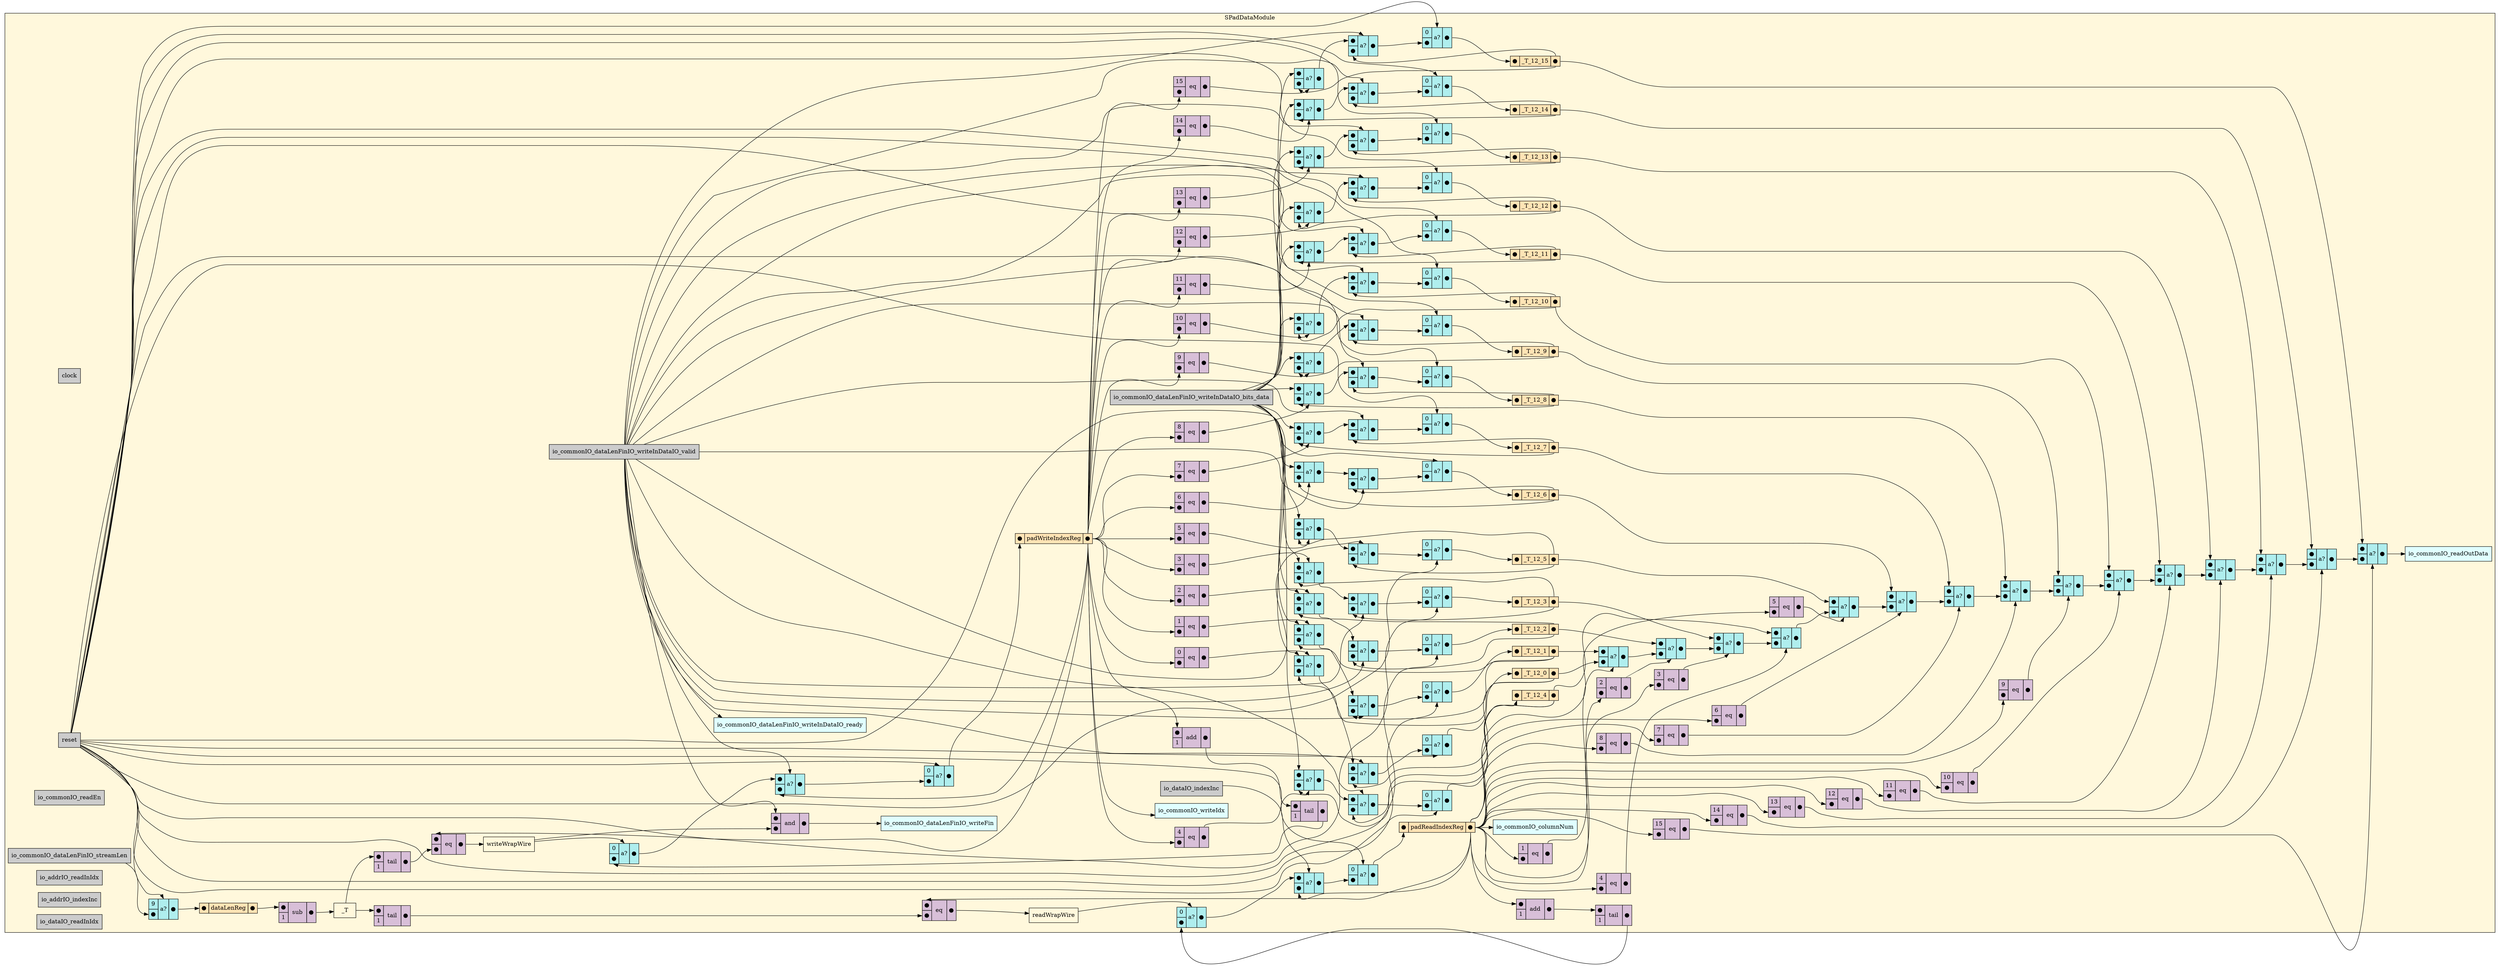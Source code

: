 digraph SPadDataModule {
stylesheet = "styles.css"
rankdir="LR" 

subgraph cluster_SPadDataModule {
  label="SPadDataModule"
  URL=""
  bgcolor="#FFF8DC"
  cluster_SPadDataModule_clock [shape = "rectangle" style="filled" fillcolor="#CCCCCC" label="clock" rank="0"]
     
cluster_SPadDataModule_reset [shape = "rectangle" style="filled" fillcolor="#CCCCCC" label="reset" rank="0"]
     
cluster_SPadDataModule_io_commonIO_readEn [shape = "rectangle" style="filled" fillcolor="#CCCCCC" label="io_commonIO_readEn" rank="0"]
     
cluster_SPadDataModule_io_commonIO_dataLenFinIO_writeInDataIO_valid [shape = "rectangle" style="filled" fillcolor="#CCCCCC" label="io_commonIO_dataLenFinIO_writeInDataIO_valid" rank="0"]
     
cluster_SPadDataModule_io_commonIO_dataLenFinIO_writeInDataIO_bits_data [shape = "rectangle" style="filled" fillcolor="#CCCCCC" label="io_commonIO_dataLenFinIO_writeInDataIO_bits_data" rank="0"]
     
cluster_SPadDataModule_io_commonIO_dataLenFinIO_streamLen [shape = "rectangle" style="filled" fillcolor="#CCCCCC" label="io_commonIO_dataLenFinIO_streamLen" rank="0"]
     
cluster_SPadDataModule_io_addrIO_readInIdx [shape = "rectangle" style="filled" fillcolor="#CCCCCC" label="io_addrIO_readInIdx" rank="0"]
     
cluster_SPadDataModule_io_addrIO_indexInc [shape = "rectangle" style="filled" fillcolor="#CCCCCC" label="io_addrIO_indexInc" rank="0"]
     
cluster_SPadDataModule_io_dataIO_readInIdx [shape = "rectangle" style="filled" fillcolor="#CCCCCC" label="io_dataIO_readInIdx" rank="0"]
     
cluster_SPadDataModule_io_dataIO_indexInc [shape = "rectangle" style="filled" fillcolor="#CCCCCC" label="io_dataIO_indexInc" rank="0"]
     
cluster_SPadDataModule_io_commonIO_columnNum [shape = "rectangle" style="filled" fillcolor="#E0FFFF" label="io_commonIO_columnNum" rank="1000"]
     
cluster_SPadDataModule_io_commonIO_readOutData [shape = "rectangle" style="filled" fillcolor="#E0FFFF" label="io_commonIO_readOutData" rank="1000"]
     
cluster_SPadDataModule_io_commonIO_writeIdx [shape = "rectangle" style="filled" fillcolor="#E0FFFF" label="io_commonIO_writeIdx" rank="1000"]
     
cluster_SPadDataModule_io_commonIO_dataLenFinIO_writeInDataIO_ready [shape = "rectangle" style="filled" fillcolor="#E0FFFF" label="io_commonIO_dataLenFinIO_writeInDataIO_ready" rank="1000"]
     
cluster_SPadDataModule_io_commonIO_dataLenFinIO_writeFin [shape = "rectangle" style="filled" fillcolor="#E0FFFF" label="io_commonIO_dataLenFinIO_writeFin" rank="1000"]
     
struct_cluster_SPadDataModule_dataLenReg [shape="plaintext" label=<
<TABLE BORDER="0" CELLBORDER="1" CELLSPACING="0" CELLPADDING="4" BGCOLOR="#FFE4B5">
  <TR>
    <TD PORT="in">&#x25cf;</TD>
    <TD>dataLenReg</TD>
    <TD PORT="out">&#x25cf;</TD>
  </TR>
</TABLE>>];
struct_cluster_SPadDataModule_padWriteIndexReg [shape="plaintext" label=<
<TABLE BORDER="0" CELLBORDER="1" CELLSPACING="0" CELLPADDING="4" BGCOLOR="#FFE4B5">
  <TR>
    <TD PORT="in">&#x25cf;</TD>
    <TD>padWriteIndexReg</TD>
    <TD PORT="out">&#x25cf;</TD>
  </TR>
</TABLE>>];
struct_cluster_SPadDataModule_padReadIndexReg [shape="plaintext" label=<
<TABLE BORDER="0" CELLBORDER="1" CELLSPACING="0" CELLPADDING="4" BGCOLOR="#FFE4B5">
  <TR>
    <TD PORT="in">&#x25cf;</TD>
    <TD>padReadIndexReg</TD>
    <TD PORT="out">&#x25cf;</TD>
  </TR>
</TABLE>>];
cluster_SPadDataModule__T [label = "_T" shape="rectangle"]; 

op_sub_1 [shape = "plaintext" label=<
<TABLE BORDER="0" CELLBORDER="1" CELLSPACING="0" CELLPADDING="4" BGCOLOR="#D8BFD8">
  <TR>
    <TD PORT="in1">&#x25cf;</TD>
    <TD ROWSPAN="2" > sub </TD>
    <TD ROWSPAN="2" PORT="out">&#x25cf;</TD>
  </TR>
  <TR>
    <TD PORT="in2">1</TD>
  </TR>
</TABLE>>];
       
cluster_SPadDataModule_writeWrapWire [label = "writeWrapWire" shape="rectangle"]; 

op_eq_2 [shape = "plaintext" label=<
<TABLE BORDER="0" CELLBORDER="1" CELLSPACING="0" CELLPADDING="4" BGCOLOR="#D8BFD8">
  <TR>
    <TD PORT="in1">&#x25cf;</TD>
    <TD ROWSPAN="2" > eq </TD>
    <TD ROWSPAN="2" PORT="out">&#x25cf;</TD>
  </TR>
  <TR>
    <TD PORT="in2">&#x25cf;</TD>
  </TR>
</TABLE>>];
       

op_tail_3 [shape = "plaintext" label=<
<TABLE BORDER="0" CELLBORDER="1" CELLSPACING="0" CELLPADDING="4" BGCOLOR="#D8BFD8">
  <TR>
    <TD PORT="in1">&#x25cf;</TD>
    <TD ROWSPAN="2" > tail </TD>
    <TD ROWSPAN="2" PORT="out">&#x25cf;</TD>
  </TR>
  <TR>
    <TD>1</TD>
  </TR>
</TABLE>>];
       
cluster_SPadDataModule_readWrapWire [label = "readWrapWire" shape="rectangle"]; 

op_eq_4 [shape = "plaintext" label=<
<TABLE BORDER="0" CELLBORDER="1" CELLSPACING="0" CELLPADDING="4" BGCOLOR="#D8BFD8">
  <TR>
    <TD PORT="in1">&#x25cf;</TD>
    <TD ROWSPAN="2" > eq </TD>
    <TD ROWSPAN="2" PORT="out">&#x25cf;</TD>
  </TR>
  <TR>
    <TD PORT="in2">&#x25cf;</TD>
  </TR>
</TABLE>>];
       

op_tail_5 [shape = "plaintext" label=<
<TABLE BORDER="0" CELLBORDER="1" CELLSPACING="0" CELLPADDING="4" BGCOLOR="#D8BFD8">
  <TR>
    <TD PORT="in1">&#x25cf;</TD>
    <TD ROWSPAN="2" > tail </TD>
    <TD ROWSPAN="2" PORT="out">&#x25cf;</TD>
  </TR>
  <TR>
    <TD>1</TD>
  </TR>
</TABLE>>];
       
struct_cluster_SPadDataModule__T_12_0 [shape="plaintext" label=<
<TABLE BORDER="0" CELLBORDER="1" CELLSPACING="0" CELLPADDING="4" BGCOLOR="#FFE4B5">
  <TR>
    <TD PORT="in">&#x25cf;</TD>
    <TD>_T_12_0</TD>
    <TD PORT="out">&#x25cf;</TD>
  </TR>
</TABLE>>];
struct_cluster_SPadDataModule__T_12_1 [shape="plaintext" label=<
<TABLE BORDER="0" CELLBORDER="1" CELLSPACING="0" CELLPADDING="4" BGCOLOR="#FFE4B5">
  <TR>
    <TD PORT="in">&#x25cf;</TD>
    <TD>_T_12_1</TD>
    <TD PORT="out">&#x25cf;</TD>
  </TR>
</TABLE>>];
struct_cluster_SPadDataModule__T_12_2 [shape="plaintext" label=<
<TABLE BORDER="0" CELLBORDER="1" CELLSPACING="0" CELLPADDING="4" BGCOLOR="#FFE4B5">
  <TR>
    <TD PORT="in">&#x25cf;</TD>
    <TD>_T_12_2</TD>
    <TD PORT="out">&#x25cf;</TD>
  </TR>
</TABLE>>];
struct_cluster_SPadDataModule__T_12_3 [shape="plaintext" label=<
<TABLE BORDER="0" CELLBORDER="1" CELLSPACING="0" CELLPADDING="4" BGCOLOR="#FFE4B5">
  <TR>
    <TD PORT="in">&#x25cf;</TD>
    <TD>_T_12_3</TD>
    <TD PORT="out">&#x25cf;</TD>
  </TR>
</TABLE>>];
struct_cluster_SPadDataModule__T_12_4 [shape="plaintext" label=<
<TABLE BORDER="0" CELLBORDER="1" CELLSPACING="0" CELLPADDING="4" BGCOLOR="#FFE4B5">
  <TR>
    <TD PORT="in">&#x25cf;</TD>
    <TD>_T_12_4</TD>
    <TD PORT="out">&#x25cf;</TD>
  </TR>
</TABLE>>];
struct_cluster_SPadDataModule__T_12_5 [shape="plaintext" label=<
<TABLE BORDER="0" CELLBORDER="1" CELLSPACING="0" CELLPADDING="4" BGCOLOR="#FFE4B5">
  <TR>
    <TD PORT="in">&#x25cf;</TD>
    <TD>_T_12_5</TD>
    <TD PORT="out">&#x25cf;</TD>
  </TR>
</TABLE>>];
struct_cluster_SPadDataModule__T_12_6 [shape="plaintext" label=<
<TABLE BORDER="0" CELLBORDER="1" CELLSPACING="0" CELLPADDING="4" BGCOLOR="#FFE4B5">
  <TR>
    <TD PORT="in">&#x25cf;</TD>
    <TD>_T_12_6</TD>
    <TD PORT="out">&#x25cf;</TD>
  </TR>
</TABLE>>];
struct_cluster_SPadDataModule__T_12_7 [shape="plaintext" label=<
<TABLE BORDER="0" CELLBORDER="1" CELLSPACING="0" CELLPADDING="4" BGCOLOR="#FFE4B5">
  <TR>
    <TD PORT="in">&#x25cf;</TD>
    <TD>_T_12_7</TD>
    <TD PORT="out">&#x25cf;</TD>
  </TR>
</TABLE>>];
struct_cluster_SPadDataModule__T_12_8 [shape="plaintext" label=<
<TABLE BORDER="0" CELLBORDER="1" CELLSPACING="0" CELLPADDING="4" BGCOLOR="#FFE4B5">
  <TR>
    <TD PORT="in">&#x25cf;</TD>
    <TD>_T_12_8</TD>
    <TD PORT="out">&#x25cf;</TD>
  </TR>
</TABLE>>];
struct_cluster_SPadDataModule__T_12_9 [shape="plaintext" label=<
<TABLE BORDER="0" CELLBORDER="1" CELLSPACING="0" CELLPADDING="4" BGCOLOR="#FFE4B5">
  <TR>
    <TD PORT="in">&#x25cf;</TD>
    <TD>_T_12_9</TD>
    <TD PORT="out">&#x25cf;</TD>
  </TR>
</TABLE>>];
struct_cluster_SPadDataModule__T_12_10 [shape="plaintext" label=<
<TABLE BORDER="0" CELLBORDER="1" CELLSPACING="0" CELLPADDING="4" BGCOLOR="#FFE4B5">
  <TR>
    <TD PORT="in">&#x25cf;</TD>
    <TD>_T_12_10</TD>
    <TD PORT="out">&#x25cf;</TD>
  </TR>
</TABLE>>];
struct_cluster_SPadDataModule__T_12_11 [shape="plaintext" label=<
<TABLE BORDER="0" CELLBORDER="1" CELLSPACING="0" CELLPADDING="4" BGCOLOR="#FFE4B5">
  <TR>
    <TD PORT="in">&#x25cf;</TD>
    <TD>_T_12_11</TD>
    <TD PORT="out">&#x25cf;</TD>
  </TR>
</TABLE>>];
struct_cluster_SPadDataModule__T_12_12 [shape="plaintext" label=<
<TABLE BORDER="0" CELLBORDER="1" CELLSPACING="0" CELLPADDING="4" BGCOLOR="#FFE4B5">
  <TR>
    <TD PORT="in">&#x25cf;</TD>
    <TD>_T_12_12</TD>
    <TD PORT="out">&#x25cf;</TD>
  </TR>
</TABLE>>];
struct_cluster_SPadDataModule__T_12_13 [shape="plaintext" label=<
<TABLE BORDER="0" CELLBORDER="1" CELLSPACING="0" CELLPADDING="4" BGCOLOR="#FFE4B5">
  <TR>
    <TD PORT="in">&#x25cf;</TD>
    <TD>_T_12_13</TD>
    <TD PORT="out">&#x25cf;</TD>
  </TR>
</TABLE>>];
struct_cluster_SPadDataModule__T_12_14 [shape="plaintext" label=<
<TABLE BORDER="0" CELLBORDER="1" CELLSPACING="0" CELLPADDING="4" BGCOLOR="#FFE4B5">
  <TR>
    <TD PORT="in">&#x25cf;</TD>
    <TD>_T_12_14</TD>
    <TD PORT="out">&#x25cf;</TD>
  </TR>
</TABLE>>];
struct_cluster_SPadDataModule__T_12_15 [shape="plaintext" label=<
<TABLE BORDER="0" CELLBORDER="1" CELLSPACING="0" CELLPADDING="4" BGCOLOR="#FFE4B5">
  <TR>
    <TD PORT="in">&#x25cf;</TD>
    <TD>_T_12_15</TD>
    <TD PORT="out">&#x25cf;</TD>
  </TR>
</TABLE>>];

mux_1481368872 [shape = "plaintext" label=<
<TABLE BORDER="0" CELLBORDER="1" CELLSPACING="0" CELLPADDING="4" BGCOLOR="#AFEEEE">
  <TR>
    <TD PORT="in1">&#x25cf;</TD>
    <TD ROWSPAN="2" PORT="select">a?</TD>
    <TD ROWSPAN="2" PORT="out">&#x25cf;</TD>
  </TR>
  <TR>
    <TD PORT="in2">&#x25cf;</TD>
  </TR>
</TABLE>>];
       

op_eq_6 [shape = "plaintext" label=<
<TABLE BORDER="0" CELLBORDER="1" CELLSPACING="0" CELLPADDING="4" BGCOLOR="#D8BFD8">
  <TR>
    <TD PORT="in1">15</TD>
    <TD ROWSPAN="2" > eq </TD>
    <TD ROWSPAN="2" PORT="out">&#x25cf;</TD>
  </TR>
  <TR>
    <TD PORT="in2">&#x25cf;</TD>
  </TR>
</TABLE>>];
       

mux_995432719 [shape = "plaintext" label=<
<TABLE BORDER="0" CELLBORDER="1" CELLSPACING="0" CELLPADDING="4" BGCOLOR="#AFEEEE">
  <TR>
    <TD PORT="in1">&#x25cf;</TD>
    <TD ROWSPAN="2" PORT="select">a?</TD>
    <TD ROWSPAN="2" PORT="out">&#x25cf;</TD>
  </TR>
  <TR>
    <TD PORT="in2">&#x25cf;</TD>
  </TR>
</TABLE>>];
       

op_eq_7 [shape = "plaintext" label=<
<TABLE BORDER="0" CELLBORDER="1" CELLSPACING="0" CELLPADDING="4" BGCOLOR="#D8BFD8">
  <TR>
    <TD PORT="in1">14</TD>
    <TD ROWSPAN="2" > eq </TD>
    <TD ROWSPAN="2" PORT="out">&#x25cf;</TD>
  </TR>
  <TR>
    <TD PORT="in2">&#x25cf;</TD>
  </TR>
</TABLE>>];
       

mux_1914773919 [shape = "plaintext" label=<
<TABLE BORDER="0" CELLBORDER="1" CELLSPACING="0" CELLPADDING="4" BGCOLOR="#AFEEEE">
  <TR>
    <TD PORT="in1">&#x25cf;</TD>
    <TD ROWSPAN="2" PORT="select">a?</TD>
    <TD ROWSPAN="2" PORT="out">&#x25cf;</TD>
  </TR>
  <TR>
    <TD PORT="in2">&#x25cf;</TD>
  </TR>
</TABLE>>];
       

op_eq_8 [shape = "plaintext" label=<
<TABLE BORDER="0" CELLBORDER="1" CELLSPACING="0" CELLPADDING="4" BGCOLOR="#D8BFD8">
  <TR>
    <TD PORT="in1">13</TD>
    <TD ROWSPAN="2" > eq </TD>
    <TD ROWSPAN="2" PORT="out">&#x25cf;</TD>
  </TR>
  <TR>
    <TD PORT="in2">&#x25cf;</TD>
  </TR>
</TABLE>>];
       

mux_40024394 [shape = "plaintext" label=<
<TABLE BORDER="0" CELLBORDER="1" CELLSPACING="0" CELLPADDING="4" BGCOLOR="#AFEEEE">
  <TR>
    <TD PORT="in1">&#x25cf;</TD>
    <TD ROWSPAN="2" PORT="select">a?</TD>
    <TD ROWSPAN="2" PORT="out">&#x25cf;</TD>
  </TR>
  <TR>
    <TD PORT="in2">&#x25cf;</TD>
  </TR>
</TABLE>>];
       

op_eq_9 [shape = "plaintext" label=<
<TABLE BORDER="0" CELLBORDER="1" CELLSPACING="0" CELLPADDING="4" BGCOLOR="#D8BFD8">
  <TR>
    <TD PORT="in1">12</TD>
    <TD ROWSPAN="2" > eq </TD>
    <TD ROWSPAN="2" PORT="out">&#x25cf;</TD>
  </TR>
  <TR>
    <TD PORT="in2">&#x25cf;</TD>
  </TR>
</TABLE>>];
       

mux_1066587860 [shape = "plaintext" label=<
<TABLE BORDER="0" CELLBORDER="1" CELLSPACING="0" CELLPADDING="4" BGCOLOR="#AFEEEE">
  <TR>
    <TD PORT="in1">&#x25cf;</TD>
    <TD ROWSPAN="2" PORT="select">a?</TD>
    <TD ROWSPAN="2" PORT="out">&#x25cf;</TD>
  </TR>
  <TR>
    <TD PORT="in2">&#x25cf;</TD>
  </TR>
</TABLE>>];
       

op_eq_10 [shape = "plaintext" label=<
<TABLE BORDER="0" CELLBORDER="1" CELLSPACING="0" CELLPADDING="4" BGCOLOR="#D8BFD8">
  <TR>
    <TD PORT="in1">11</TD>
    <TD ROWSPAN="2" > eq </TD>
    <TD ROWSPAN="2" PORT="out">&#x25cf;</TD>
  </TR>
  <TR>
    <TD PORT="in2">&#x25cf;</TD>
  </TR>
</TABLE>>];
       

mux_447118357 [shape = "plaintext" label=<
<TABLE BORDER="0" CELLBORDER="1" CELLSPACING="0" CELLPADDING="4" BGCOLOR="#AFEEEE">
  <TR>
    <TD PORT="in1">&#x25cf;</TD>
    <TD ROWSPAN="2" PORT="select">a?</TD>
    <TD ROWSPAN="2" PORT="out">&#x25cf;</TD>
  </TR>
  <TR>
    <TD PORT="in2">&#x25cf;</TD>
  </TR>
</TABLE>>];
       

op_eq_11 [shape = "plaintext" label=<
<TABLE BORDER="0" CELLBORDER="1" CELLSPACING="0" CELLPADDING="4" BGCOLOR="#D8BFD8">
  <TR>
    <TD PORT="in1">10</TD>
    <TD ROWSPAN="2" > eq </TD>
    <TD ROWSPAN="2" PORT="out">&#x25cf;</TD>
  </TR>
  <TR>
    <TD PORT="in2">&#x25cf;</TD>
  </TR>
</TABLE>>];
       

mux_606530604 [shape = "plaintext" label=<
<TABLE BORDER="0" CELLBORDER="1" CELLSPACING="0" CELLPADDING="4" BGCOLOR="#AFEEEE">
  <TR>
    <TD PORT="in1">&#x25cf;</TD>
    <TD ROWSPAN="2" PORT="select">a?</TD>
    <TD ROWSPAN="2" PORT="out">&#x25cf;</TD>
  </TR>
  <TR>
    <TD PORT="in2">&#x25cf;</TD>
  </TR>
</TABLE>>];
       

op_eq_12 [shape = "plaintext" label=<
<TABLE BORDER="0" CELLBORDER="1" CELLSPACING="0" CELLPADDING="4" BGCOLOR="#D8BFD8">
  <TR>
    <TD PORT="in1">9</TD>
    <TD ROWSPAN="2" > eq </TD>
    <TD ROWSPAN="2" PORT="out">&#x25cf;</TD>
  </TR>
  <TR>
    <TD PORT="in2">&#x25cf;</TD>
  </TR>
</TABLE>>];
       

mux_80037816 [shape = "plaintext" label=<
<TABLE BORDER="0" CELLBORDER="1" CELLSPACING="0" CELLPADDING="4" BGCOLOR="#AFEEEE">
  <TR>
    <TD PORT="in1">&#x25cf;</TD>
    <TD ROWSPAN="2" PORT="select">a?</TD>
    <TD ROWSPAN="2" PORT="out">&#x25cf;</TD>
  </TR>
  <TR>
    <TD PORT="in2">&#x25cf;</TD>
  </TR>
</TABLE>>];
       

op_eq_13 [shape = "plaintext" label=<
<TABLE BORDER="0" CELLBORDER="1" CELLSPACING="0" CELLPADDING="4" BGCOLOR="#D8BFD8">
  <TR>
    <TD PORT="in1">8</TD>
    <TD ROWSPAN="2" > eq </TD>
    <TD ROWSPAN="2" PORT="out">&#x25cf;</TD>
  </TR>
  <TR>
    <TD PORT="in2">&#x25cf;</TD>
  </TR>
</TABLE>>];
       

mux_2087863402 [shape = "plaintext" label=<
<TABLE BORDER="0" CELLBORDER="1" CELLSPACING="0" CELLPADDING="4" BGCOLOR="#AFEEEE">
  <TR>
    <TD PORT="in1">&#x25cf;</TD>
    <TD ROWSPAN="2" PORT="select">a?</TD>
    <TD ROWSPAN="2" PORT="out">&#x25cf;</TD>
  </TR>
  <TR>
    <TD PORT="in2">&#x25cf;</TD>
  </TR>
</TABLE>>];
       

op_eq_14 [shape = "plaintext" label=<
<TABLE BORDER="0" CELLBORDER="1" CELLSPACING="0" CELLPADDING="4" BGCOLOR="#D8BFD8">
  <TR>
    <TD PORT="in1">7</TD>
    <TD ROWSPAN="2" > eq </TD>
    <TD ROWSPAN="2" PORT="out">&#x25cf;</TD>
  </TR>
  <TR>
    <TD PORT="in2">&#x25cf;</TD>
  </TR>
</TABLE>>];
       

mux_1689081082 [shape = "plaintext" label=<
<TABLE BORDER="0" CELLBORDER="1" CELLSPACING="0" CELLPADDING="4" BGCOLOR="#AFEEEE">
  <TR>
    <TD PORT="in1">&#x25cf;</TD>
    <TD ROWSPAN="2" PORT="select">a?</TD>
    <TD ROWSPAN="2" PORT="out">&#x25cf;</TD>
  </TR>
  <TR>
    <TD PORT="in2">&#x25cf;</TD>
  </TR>
</TABLE>>];
       

op_eq_15 [shape = "plaintext" label=<
<TABLE BORDER="0" CELLBORDER="1" CELLSPACING="0" CELLPADDING="4" BGCOLOR="#D8BFD8">
  <TR>
    <TD PORT="in1">6</TD>
    <TD ROWSPAN="2" > eq </TD>
    <TD ROWSPAN="2" PORT="out">&#x25cf;</TD>
  </TR>
  <TR>
    <TD PORT="in2">&#x25cf;</TD>
  </TR>
</TABLE>>];
       

mux_903032970 [shape = "plaintext" label=<
<TABLE BORDER="0" CELLBORDER="1" CELLSPACING="0" CELLPADDING="4" BGCOLOR="#AFEEEE">
  <TR>
    <TD PORT="in1">&#x25cf;</TD>
    <TD ROWSPAN="2" PORT="select">a?</TD>
    <TD ROWSPAN="2" PORT="out">&#x25cf;</TD>
  </TR>
  <TR>
    <TD PORT="in2">&#x25cf;</TD>
  </TR>
</TABLE>>];
       

op_eq_16 [shape = "plaintext" label=<
<TABLE BORDER="0" CELLBORDER="1" CELLSPACING="0" CELLPADDING="4" BGCOLOR="#D8BFD8">
  <TR>
    <TD PORT="in1">5</TD>
    <TD ROWSPAN="2" > eq </TD>
    <TD ROWSPAN="2" PORT="out">&#x25cf;</TD>
  </TR>
  <TR>
    <TD PORT="in2">&#x25cf;</TD>
  </TR>
</TABLE>>];
       

mux_2028689620 [shape = "plaintext" label=<
<TABLE BORDER="0" CELLBORDER="1" CELLSPACING="0" CELLPADDING="4" BGCOLOR="#AFEEEE">
  <TR>
    <TD PORT="in1">&#x25cf;</TD>
    <TD ROWSPAN="2" PORT="select">a?</TD>
    <TD ROWSPAN="2" PORT="out">&#x25cf;</TD>
  </TR>
  <TR>
    <TD PORT="in2">&#x25cf;</TD>
  </TR>
</TABLE>>];
       

op_eq_17 [shape = "plaintext" label=<
<TABLE BORDER="0" CELLBORDER="1" CELLSPACING="0" CELLPADDING="4" BGCOLOR="#D8BFD8">
  <TR>
    <TD PORT="in1">4</TD>
    <TD ROWSPAN="2" > eq </TD>
    <TD ROWSPAN="2" PORT="out">&#x25cf;</TD>
  </TR>
  <TR>
    <TD PORT="in2">&#x25cf;</TD>
  </TR>
</TABLE>>];
       

mux_1500857738 [shape = "plaintext" label=<
<TABLE BORDER="0" CELLBORDER="1" CELLSPACING="0" CELLPADDING="4" BGCOLOR="#AFEEEE">
  <TR>
    <TD PORT="in1">&#x25cf;</TD>
    <TD ROWSPAN="2" PORT="select">a?</TD>
    <TD ROWSPAN="2" PORT="out">&#x25cf;</TD>
  </TR>
  <TR>
    <TD PORT="in2">&#x25cf;</TD>
  </TR>
</TABLE>>];
       

op_eq_18 [shape = "plaintext" label=<
<TABLE BORDER="0" CELLBORDER="1" CELLSPACING="0" CELLPADDING="4" BGCOLOR="#D8BFD8">
  <TR>
    <TD PORT="in1">3</TD>
    <TD ROWSPAN="2" > eq </TD>
    <TD ROWSPAN="2" PORT="out">&#x25cf;</TD>
  </TR>
  <TR>
    <TD PORT="in2">&#x25cf;</TD>
  </TR>
</TABLE>>];
       

mux_1767259711 [shape = "plaintext" label=<
<TABLE BORDER="0" CELLBORDER="1" CELLSPACING="0" CELLPADDING="4" BGCOLOR="#AFEEEE">
  <TR>
    <TD PORT="in1">&#x25cf;</TD>
    <TD ROWSPAN="2" PORT="select">a?</TD>
    <TD ROWSPAN="2" PORT="out">&#x25cf;</TD>
  </TR>
  <TR>
    <TD PORT="in2">&#x25cf;</TD>
  </TR>
</TABLE>>];
       

op_eq_19 [shape = "plaintext" label=<
<TABLE BORDER="0" CELLBORDER="1" CELLSPACING="0" CELLPADDING="4" BGCOLOR="#D8BFD8">
  <TR>
    <TD PORT="in1">2</TD>
    <TD ROWSPAN="2" > eq </TD>
    <TD ROWSPAN="2" PORT="out">&#x25cf;</TD>
  </TR>
  <TR>
    <TD PORT="in2">&#x25cf;</TD>
  </TR>
</TABLE>>];
       

mux_456505306 [shape = "plaintext" label=<
<TABLE BORDER="0" CELLBORDER="1" CELLSPACING="0" CELLPADDING="4" BGCOLOR="#AFEEEE">
  <TR>
    <TD PORT="in1">&#x25cf;</TD>
    <TD ROWSPAN="2" PORT="select">a?</TD>
    <TD ROWSPAN="2" PORT="out">&#x25cf;</TD>
  </TR>
  <TR>
    <TD PORT="in2">&#x25cf;</TD>
  </TR>
</TABLE>>];
       

op_eq_20 [shape = "plaintext" label=<
<TABLE BORDER="0" CELLBORDER="1" CELLSPACING="0" CELLPADDING="4" BGCOLOR="#D8BFD8">
  <TR>
    <TD PORT="in1">1</TD>
    <TD ROWSPAN="2" > eq </TD>
    <TD ROWSPAN="2" PORT="out">&#x25cf;</TD>
  </TR>
  <TR>
    <TD PORT="in2">&#x25cf;</TD>
  </TR>
</TABLE>>];
       

op_and_21 [shape = "plaintext" label=<
<TABLE BORDER="0" CELLBORDER="1" CELLSPACING="0" CELLPADDING="4" BGCOLOR="#D8BFD8">
  <TR>
    <TD PORT="in1">&#x25cf;</TD>
    <TD ROWSPAN="2" > and </TD>
    <TD ROWSPAN="2" PORT="out">&#x25cf;</TD>
  </TR>
  <TR>
    <TD PORT="in2">&#x25cf;</TD>
  </TR>
</TABLE>>];
       

mux_1917568076 [shape = "plaintext" label=<
<TABLE BORDER="0" CELLBORDER="1" CELLSPACING="0" CELLPADDING="4" BGCOLOR="#AFEEEE">
  <TR>
    <TD PORT="in1">9</TD>
    <TD ROWSPAN="2" PORT="select">a?</TD>
    <TD ROWSPAN="2" PORT="out">&#x25cf;</TD>
  </TR>
  <TR>
    <TD PORT="in2">&#x25cf;</TD>
  </TR>
</TABLE>>];
       

mux_1655311714 [shape = "plaintext" label=<
<TABLE BORDER="0" CELLBORDER="1" CELLSPACING="0" CELLPADDING="4" BGCOLOR="#AFEEEE">
  <TR>
    <TD PORT="in1">0</TD>
    <TD ROWSPAN="2" PORT="select">a?</TD>
    <TD ROWSPAN="2" PORT="out">&#x25cf;</TD>
  </TR>
  <TR>
    <TD PORT="in2">&#x25cf;</TD>
  </TR>
</TABLE>>];
       

mux_2006009045 [shape = "plaintext" label=<
<TABLE BORDER="0" CELLBORDER="1" CELLSPACING="0" CELLPADDING="4" BGCOLOR="#AFEEEE">
  <TR>
    <TD PORT="in1">&#x25cf;</TD>
    <TD ROWSPAN="2" PORT="select">a?</TD>
    <TD ROWSPAN="2" PORT="out">&#x25cf;</TD>
  </TR>
  <TR>
    <TD PORT="in2">&#x25cf;</TD>
  </TR>
</TABLE>>];
       

mux_1200765837 [shape = "plaintext" label=<
<TABLE BORDER="0" CELLBORDER="1" CELLSPACING="0" CELLPADDING="4" BGCOLOR="#AFEEEE">
  <TR>
    <TD PORT="in1">0</TD>
    <TD ROWSPAN="2" PORT="select">a?</TD>
    <TD ROWSPAN="2" PORT="out">&#x25cf;</TD>
  </TR>
  <TR>
    <TD PORT="in2">&#x25cf;</TD>
  </TR>
</TABLE>>];
       

op_tail_22 [shape = "plaintext" label=<
<TABLE BORDER="0" CELLBORDER="1" CELLSPACING="0" CELLPADDING="4" BGCOLOR="#D8BFD8">
  <TR>
    <TD PORT="in1">&#x25cf;</TD>
    <TD ROWSPAN="2" > tail </TD>
    <TD ROWSPAN="2" PORT="out">&#x25cf;</TD>
  </TR>
  <TR>
    <TD>1</TD>
  </TR>
</TABLE>>];
       

op_add_23 [shape = "plaintext" label=<
<TABLE BORDER="0" CELLBORDER="1" CELLSPACING="0" CELLPADDING="4" BGCOLOR="#D8BFD8">
  <TR>
    <TD PORT="in1">&#x25cf;</TD>
    <TD ROWSPAN="2" > add </TD>
    <TD ROWSPAN="2" PORT="out">&#x25cf;</TD>
  </TR>
  <TR>
    <TD PORT="in2">1</TD>
  </TR>
</TABLE>>];
       

mux_1010605546 [shape = "plaintext" label=<
<TABLE BORDER="0" CELLBORDER="1" CELLSPACING="0" CELLPADDING="4" BGCOLOR="#AFEEEE">
  <TR>
    <TD PORT="in1">0</TD>
    <TD ROWSPAN="2" PORT="select">a?</TD>
    <TD ROWSPAN="2" PORT="out">&#x25cf;</TD>
  </TR>
  <TR>
    <TD PORT="in2">&#x25cf;</TD>
  </TR>
</TABLE>>];
       

mux_545940901 [shape = "plaintext" label=<
<TABLE BORDER="0" CELLBORDER="1" CELLSPACING="0" CELLPADDING="4" BGCOLOR="#AFEEEE">
  <TR>
    <TD PORT="in1">&#x25cf;</TD>
    <TD ROWSPAN="2" PORT="select">a?</TD>
    <TD ROWSPAN="2" PORT="out">&#x25cf;</TD>
  </TR>
  <TR>
    <TD PORT="in2">&#x25cf;</TD>
  </TR>
</TABLE>>];
       

mux_1879217376 [shape = "plaintext" label=<
<TABLE BORDER="0" CELLBORDER="1" CELLSPACING="0" CELLPADDING="4" BGCOLOR="#AFEEEE">
  <TR>
    <TD PORT="in1">0</TD>
    <TD ROWSPAN="2" PORT="select">a?</TD>
    <TD ROWSPAN="2" PORT="out">&#x25cf;</TD>
  </TR>
  <TR>
    <TD PORT="in2">&#x25cf;</TD>
  </TR>
</TABLE>>];
       

op_tail_24 [shape = "plaintext" label=<
<TABLE BORDER="0" CELLBORDER="1" CELLSPACING="0" CELLPADDING="4" BGCOLOR="#D8BFD8">
  <TR>
    <TD PORT="in1">&#x25cf;</TD>
    <TD ROWSPAN="2" > tail </TD>
    <TD ROWSPAN="2" PORT="out">&#x25cf;</TD>
  </TR>
  <TR>
    <TD>1</TD>
  </TR>
</TABLE>>];
       

op_add_25 [shape = "plaintext" label=<
<TABLE BORDER="0" CELLBORDER="1" CELLSPACING="0" CELLPADDING="4" BGCOLOR="#D8BFD8">
  <TR>
    <TD PORT="in1">&#x25cf;</TD>
    <TD ROWSPAN="2" > add </TD>
    <TD ROWSPAN="2" PORT="out">&#x25cf;</TD>
  </TR>
  <TR>
    <TD PORT="in2">1</TD>
  </TR>
</TABLE>>];
       

mux_1398136697 [shape = "plaintext" label=<
<TABLE BORDER="0" CELLBORDER="1" CELLSPACING="0" CELLPADDING="4" BGCOLOR="#AFEEEE">
  <TR>
    <TD PORT="in1">0</TD>
    <TD ROWSPAN="2" PORT="select">a?</TD>
    <TD ROWSPAN="2" PORT="out">&#x25cf;</TD>
  </TR>
  <TR>
    <TD PORT="in2">&#x25cf;</TD>
  </TR>
</TABLE>>];
       

mux_1645734517 [shape = "plaintext" label=<
<TABLE BORDER="0" CELLBORDER="1" CELLSPACING="0" CELLPADDING="4" BGCOLOR="#AFEEEE">
  <TR>
    <TD PORT="in1">&#x25cf;</TD>
    <TD ROWSPAN="2" PORT="select">a?</TD>
    <TD ROWSPAN="2" PORT="out">&#x25cf;</TD>
  </TR>
  <TR>
    <TD PORT="in2">&#x25cf;</TD>
  </TR>
</TABLE>>];
       

mux_350076247 [shape = "plaintext" label=<
<TABLE BORDER="0" CELLBORDER="1" CELLSPACING="0" CELLPADDING="4" BGCOLOR="#AFEEEE">
  <TR>
    <TD PORT="in1">&#x25cf;</TD>
    <TD ROWSPAN="2" PORT="select">a?</TD>
    <TD ROWSPAN="2" PORT="out">&#x25cf;</TD>
  </TR>
  <TR>
    <TD PORT="in2">&#x25cf;</TD>
  </TR>
</TABLE>>];
       

op_eq_26 [shape = "plaintext" label=<
<TABLE BORDER="0" CELLBORDER="1" CELLSPACING="0" CELLPADDING="4" BGCOLOR="#D8BFD8">
  <TR>
    <TD PORT="in1">0</TD>
    <TD ROWSPAN="2" > eq </TD>
    <TD ROWSPAN="2" PORT="out">&#x25cf;</TD>
  </TR>
  <TR>
    <TD PORT="in2">&#x25cf;</TD>
  </TR>
</TABLE>>];
       

mux_371825643 [shape = "plaintext" label=<
<TABLE BORDER="0" CELLBORDER="1" CELLSPACING="0" CELLPADDING="4" BGCOLOR="#AFEEEE">
  <TR>
    <TD PORT="in1">0</TD>
    <TD ROWSPAN="2" PORT="select">a?</TD>
    <TD ROWSPAN="2" PORT="out">&#x25cf;</TD>
  </TR>
  <TR>
    <TD PORT="in2">&#x25cf;</TD>
  </TR>
</TABLE>>];
       

mux_725713773 [shape = "plaintext" label=<
<TABLE BORDER="0" CELLBORDER="1" CELLSPACING="0" CELLPADDING="4" BGCOLOR="#AFEEEE">
  <TR>
    <TD PORT="in1">&#x25cf;</TD>
    <TD ROWSPAN="2" PORT="select">a?</TD>
    <TD ROWSPAN="2" PORT="out">&#x25cf;</TD>
  </TR>
  <TR>
    <TD PORT="in2">&#x25cf;</TD>
  </TR>
</TABLE>>];
       

mux_1876946777 [shape = "plaintext" label=<
<TABLE BORDER="0" CELLBORDER="1" CELLSPACING="0" CELLPADDING="4" BGCOLOR="#AFEEEE">
  <TR>
    <TD PORT="in1">&#x25cf;</TD>
    <TD ROWSPAN="2" PORT="select">a?</TD>
    <TD ROWSPAN="2" PORT="out">&#x25cf;</TD>
  </TR>
  <TR>
    <TD PORT="in2">&#x25cf;</TD>
  </TR>
</TABLE>>];
       

op_eq_27 [shape = "plaintext" label=<
<TABLE BORDER="0" CELLBORDER="1" CELLSPACING="0" CELLPADDING="4" BGCOLOR="#D8BFD8">
  <TR>
    <TD PORT="in1">1</TD>
    <TD ROWSPAN="2" > eq </TD>
    <TD ROWSPAN="2" PORT="out">&#x25cf;</TD>
  </TR>
  <TR>
    <TD PORT="in2">&#x25cf;</TD>
  </TR>
</TABLE>>];
       

mux_416444201 [shape = "plaintext" label=<
<TABLE BORDER="0" CELLBORDER="1" CELLSPACING="0" CELLPADDING="4" BGCOLOR="#AFEEEE">
  <TR>
    <TD PORT="in1">0</TD>
    <TD ROWSPAN="2" PORT="select">a?</TD>
    <TD ROWSPAN="2" PORT="out">&#x25cf;</TD>
  </TR>
  <TR>
    <TD PORT="in2">&#x25cf;</TD>
  </TR>
</TABLE>>];
       

mux_1108049168 [shape = "plaintext" label=<
<TABLE BORDER="0" CELLBORDER="1" CELLSPACING="0" CELLPADDING="4" BGCOLOR="#AFEEEE">
  <TR>
    <TD PORT="in1">&#x25cf;</TD>
    <TD ROWSPAN="2" PORT="select">a?</TD>
    <TD ROWSPAN="2" PORT="out">&#x25cf;</TD>
  </TR>
  <TR>
    <TD PORT="in2">&#x25cf;</TD>
  </TR>
</TABLE>>];
       

mux_591822739 [shape = "plaintext" label=<
<TABLE BORDER="0" CELLBORDER="1" CELLSPACING="0" CELLPADDING="4" BGCOLOR="#AFEEEE">
  <TR>
    <TD PORT="in1">&#x25cf;</TD>
    <TD ROWSPAN="2" PORT="select">a?</TD>
    <TD ROWSPAN="2" PORT="out">&#x25cf;</TD>
  </TR>
  <TR>
    <TD PORT="in2">&#x25cf;</TD>
  </TR>
</TABLE>>];
       

op_eq_28 [shape = "plaintext" label=<
<TABLE BORDER="0" CELLBORDER="1" CELLSPACING="0" CELLPADDING="4" BGCOLOR="#D8BFD8">
  <TR>
    <TD PORT="in1">2</TD>
    <TD ROWSPAN="2" > eq </TD>
    <TD ROWSPAN="2" PORT="out">&#x25cf;</TD>
  </TR>
  <TR>
    <TD PORT="in2">&#x25cf;</TD>
  </TR>
</TABLE>>];
       

mux_958593150 [shape = "plaintext" label=<
<TABLE BORDER="0" CELLBORDER="1" CELLSPACING="0" CELLPADDING="4" BGCOLOR="#AFEEEE">
  <TR>
    <TD PORT="in1">0</TD>
    <TD ROWSPAN="2" PORT="select">a?</TD>
    <TD ROWSPAN="2" PORT="out">&#x25cf;</TD>
  </TR>
  <TR>
    <TD PORT="in2">&#x25cf;</TD>
  </TR>
</TABLE>>];
       

mux_989115508 [shape = "plaintext" label=<
<TABLE BORDER="0" CELLBORDER="1" CELLSPACING="0" CELLPADDING="4" BGCOLOR="#AFEEEE">
  <TR>
    <TD PORT="in1">&#x25cf;</TD>
    <TD ROWSPAN="2" PORT="select">a?</TD>
    <TD ROWSPAN="2" PORT="out">&#x25cf;</TD>
  </TR>
  <TR>
    <TD PORT="in2">&#x25cf;</TD>
  </TR>
</TABLE>>];
       

mux_976496187 [shape = "plaintext" label=<
<TABLE BORDER="0" CELLBORDER="1" CELLSPACING="0" CELLPADDING="4" BGCOLOR="#AFEEEE">
  <TR>
    <TD PORT="in1">&#x25cf;</TD>
    <TD ROWSPAN="2" PORT="select">a?</TD>
    <TD ROWSPAN="2" PORT="out">&#x25cf;</TD>
  </TR>
  <TR>
    <TD PORT="in2">&#x25cf;</TD>
  </TR>
</TABLE>>];
       

op_eq_29 [shape = "plaintext" label=<
<TABLE BORDER="0" CELLBORDER="1" CELLSPACING="0" CELLPADDING="4" BGCOLOR="#D8BFD8">
  <TR>
    <TD PORT="in1">3</TD>
    <TD ROWSPAN="2" > eq </TD>
    <TD ROWSPAN="2" PORT="out">&#x25cf;</TD>
  </TR>
  <TR>
    <TD PORT="in2">&#x25cf;</TD>
  </TR>
</TABLE>>];
       

mux_245704188 [shape = "plaintext" label=<
<TABLE BORDER="0" CELLBORDER="1" CELLSPACING="0" CELLPADDING="4" BGCOLOR="#AFEEEE">
  <TR>
    <TD PORT="in1">0</TD>
    <TD ROWSPAN="2" PORT="select">a?</TD>
    <TD ROWSPAN="2" PORT="out">&#x25cf;</TD>
  </TR>
  <TR>
    <TD PORT="in2">&#x25cf;</TD>
  </TR>
</TABLE>>];
       

mux_1123478805 [shape = "plaintext" label=<
<TABLE BORDER="0" CELLBORDER="1" CELLSPACING="0" CELLPADDING="4" BGCOLOR="#AFEEEE">
  <TR>
    <TD PORT="in1">&#x25cf;</TD>
    <TD ROWSPAN="2" PORT="select">a?</TD>
    <TD ROWSPAN="2" PORT="out">&#x25cf;</TD>
  </TR>
  <TR>
    <TD PORT="in2">&#x25cf;</TD>
  </TR>
</TABLE>>];
       

mux_1930671196 [shape = "plaintext" label=<
<TABLE BORDER="0" CELLBORDER="1" CELLSPACING="0" CELLPADDING="4" BGCOLOR="#AFEEEE">
  <TR>
    <TD PORT="in1">&#x25cf;</TD>
    <TD ROWSPAN="2" PORT="select">a?</TD>
    <TD ROWSPAN="2" PORT="out">&#x25cf;</TD>
  </TR>
  <TR>
    <TD PORT="in2">&#x25cf;</TD>
  </TR>
</TABLE>>];
       

op_eq_30 [shape = "plaintext" label=<
<TABLE BORDER="0" CELLBORDER="1" CELLSPACING="0" CELLPADDING="4" BGCOLOR="#D8BFD8">
  <TR>
    <TD PORT="in1">4</TD>
    <TD ROWSPAN="2" > eq </TD>
    <TD ROWSPAN="2" PORT="out">&#x25cf;</TD>
  </TR>
  <TR>
    <TD PORT="in2">&#x25cf;</TD>
  </TR>
</TABLE>>];
       

mux_642301496 [shape = "plaintext" label=<
<TABLE BORDER="0" CELLBORDER="1" CELLSPACING="0" CELLPADDING="4" BGCOLOR="#AFEEEE">
  <TR>
    <TD PORT="in1">0</TD>
    <TD ROWSPAN="2" PORT="select">a?</TD>
    <TD ROWSPAN="2" PORT="out">&#x25cf;</TD>
  </TR>
  <TR>
    <TD PORT="in2">&#x25cf;</TD>
  </TR>
</TABLE>>];
       

mux_1234858997 [shape = "plaintext" label=<
<TABLE BORDER="0" CELLBORDER="1" CELLSPACING="0" CELLPADDING="4" BGCOLOR="#AFEEEE">
  <TR>
    <TD PORT="in1">&#x25cf;</TD>
    <TD ROWSPAN="2" PORT="select">a?</TD>
    <TD ROWSPAN="2" PORT="out">&#x25cf;</TD>
  </TR>
  <TR>
    <TD PORT="in2">&#x25cf;</TD>
  </TR>
</TABLE>>];
       

mux_2114615960 [shape = "plaintext" label=<
<TABLE BORDER="0" CELLBORDER="1" CELLSPACING="0" CELLPADDING="4" BGCOLOR="#AFEEEE">
  <TR>
    <TD PORT="in1">&#x25cf;</TD>
    <TD ROWSPAN="2" PORT="select">a?</TD>
    <TD ROWSPAN="2" PORT="out">&#x25cf;</TD>
  </TR>
  <TR>
    <TD PORT="in2">&#x25cf;</TD>
  </TR>
</TABLE>>];
       

op_eq_31 [shape = "plaintext" label=<
<TABLE BORDER="0" CELLBORDER="1" CELLSPACING="0" CELLPADDING="4" BGCOLOR="#D8BFD8">
  <TR>
    <TD PORT="in1">5</TD>
    <TD ROWSPAN="2" > eq </TD>
    <TD ROWSPAN="2" PORT="out">&#x25cf;</TD>
  </TR>
  <TR>
    <TD PORT="in2">&#x25cf;</TD>
  </TR>
</TABLE>>];
       

mux_399764946 [shape = "plaintext" label=<
<TABLE BORDER="0" CELLBORDER="1" CELLSPACING="0" CELLPADDING="4" BGCOLOR="#AFEEEE">
  <TR>
    <TD PORT="in1">0</TD>
    <TD ROWSPAN="2" PORT="select">a?</TD>
    <TD ROWSPAN="2" PORT="out">&#x25cf;</TD>
  </TR>
  <TR>
    <TD PORT="in2">&#x25cf;</TD>
  </TR>
</TABLE>>];
       

mux_203541371 [shape = "plaintext" label=<
<TABLE BORDER="0" CELLBORDER="1" CELLSPACING="0" CELLPADDING="4" BGCOLOR="#AFEEEE">
  <TR>
    <TD PORT="in1">&#x25cf;</TD>
    <TD ROWSPAN="2" PORT="select">a?</TD>
    <TD ROWSPAN="2" PORT="out">&#x25cf;</TD>
  </TR>
  <TR>
    <TD PORT="in2">&#x25cf;</TD>
  </TR>
</TABLE>>];
       

mux_645697502 [shape = "plaintext" label=<
<TABLE BORDER="0" CELLBORDER="1" CELLSPACING="0" CELLPADDING="4" BGCOLOR="#AFEEEE">
  <TR>
    <TD PORT="in1">&#x25cf;</TD>
    <TD ROWSPAN="2" PORT="select">a?</TD>
    <TD ROWSPAN="2" PORT="out">&#x25cf;</TD>
  </TR>
  <TR>
    <TD PORT="in2">&#x25cf;</TD>
  </TR>
</TABLE>>];
       

op_eq_32 [shape = "plaintext" label=<
<TABLE BORDER="0" CELLBORDER="1" CELLSPACING="0" CELLPADDING="4" BGCOLOR="#D8BFD8">
  <TR>
    <TD PORT="in1">6</TD>
    <TD ROWSPAN="2" > eq </TD>
    <TD ROWSPAN="2" PORT="out">&#x25cf;</TD>
  </TR>
  <TR>
    <TD PORT="in2">&#x25cf;</TD>
  </TR>
</TABLE>>];
       

mux_1481580095 [shape = "plaintext" label=<
<TABLE BORDER="0" CELLBORDER="1" CELLSPACING="0" CELLPADDING="4" BGCOLOR="#AFEEEE">
  <TR>
    <TD PORT="in1">0</TD>
    <TD ROWSPAN="2" PORT="select">a?</TD>
    <TD ROWSPAN="2" PORT="out">&#x25cf;</TD>
  </TR>
  <TR>
    <TD PORT="in2">&#x25cf;</TD>
  </TR>
</TABLE>>];
       

mux_501984771 [shape = "plaintext" label=<
<TABLE BORDER="0" CELLBORDER="1" CELLSPACING="0" CELLPADDING="4" BGCOLOR="#AFEEEE">
  <TR>
    <TD PORT="in1">&#x25cf;</TD>
    <TD ROWSPAN="2" PORT="select">a?</TD>
    <TD ROWSPAN="2" PORT="out">&#x25cf;</TD>
  </TR>
  <TR>
    <TD PORT="in2">&#x25cf;</TD>
  </TR>
</TABLE>>];
       

mux_251452193 [shape = "plaintext" label=<
<TABLE BORDER="0" CELLBORDER="1" CELLSPACING="0" CELLPADDING="4" BGCOLOR="#AFEEEE">
  <TR>
    <TD PORT="in1">&#x25cf;</TD>
    <TD ROWSPAN="2" PORT="select">a?</TD>
    <TD ROWSPAN="2" PORT="out">&#x25cf;</TD>
  </TR>
  <TR>
    <TD PORT="in2">&#x25cf;</TD>
  </TR>
</TABLE>>];
       

op_eq_33 [shape = "plaintext" label=<
<TABLE BORDER="0" CELLBORDER="1" CELLSPACING="0" CELLPADDING="4" BGCOLOR="#D8BFD8">
  <TR>
    <TD PORT="in1">7</TD>
    <TD ROWSPAN="2" > eq </TD>
    <TD ROWSPAN="2" PORT="out">&#x25cf;</TD>
  </TR>
  <TR>
    <TD PORT="in2">&#x25cf;</TD>
  </TR>
</TABLE>>];
       

mux_2004900181 [shape = "plaintext" label=<
<TABLE BORDER="0" CELLBORDER="1" CELLSPACING="0" CELLPADDING="4" BGCOLOR="#AFEEEE">
  <TR>
    <TD PORT="in1">0</TD>
    <TD ROWSPAN="2" PORT="select">a?</TD>
    <TD ROWSPAN="2" PORT="out">&#x25cf;</TD>
  </TR>
  <TR>
    <TD PORT="in2">&#x25cf;</TD>
  </TR>
</TABLE>>];
       

mux_627367956 [shape = "plaintext" label=<
<TABLE BORDER="0" CELLBORDER="1" CELLSPACING="0" CELLPADDING="4" BGCOLOR="#AFEEEE">
  <TR>
    <TD PORT="in1">&#x25cf;</TD>
    <TD ROWSPAN="2" PORT="select">a?</TD>
    <TD ROWSPAN="2" PORT="out">&#x25cf;</TD>
  </TR>
  <TR>
    <TD PORT="in2">&#x25cf;</TD>
  </TR>
</TABLE>>];
       

mux_19713793 [shape = "plaintext" label=<
<TABLE BORDER="0" CELLBORDER="1" CELLSPACING="0" CELLPADDING="4" BGCOLOR="#AFEEEE">
  <TR>
    <TD PORT="in1">&#x25cf;</TD>
    <TD ROWSPAN="2" PORT="select">a?</TD>
    <TD ROWSPAN="2" PORT="out">&#x25cf;</TD>
  </TR>
  <TR>
    <TD PORT="in2">&#x25cf;</TD>
  </TR>
</TABLE>>];
       

op_eq_34 [shape = "plaintext" label=<
<TABLE BORDER="0" CELLBORDER="1" CELLSPACING="0" CELLPADDING="4" BGCOLOR="#D8BFD8">
  <TR>
    <TD PORT="in1">8</TD>
    <TD ROWSPAN="2" > eq </TD>
    <TD ROWSPAN="2" PORT="out">&#x25cf;</TD>
  </TR>
  <TR>
    <TD PORT="in2">&#x25cf;</TD>
  </TR>
</TABLE>>];
       

mux_459573936 [shape = "plaintext" label=<
<TABLE BORDER="0" CELLBORDER="1" CELLSPACING="0" CELLPADDING="4" BGCOLOR="#AFEEEE">
  <TR>
    <TD PORT="in1">0</TD>
    <TD ROWSPAN="2" PORT="select">a?</TD>
    <TD ROWSPAN="2" PORT="out">&#x25cf;</TD>
  </TR>
  <TR>
    <TD PORT="in2">&#x25cf;</TD>
  </TR>
</TABLE>>];
       

mux_843567460 [shape = "plaintext" label=<
<TABLE BORDER="0" CELLBORDER="1" CELLSPACING="0" CELLPADDING="4" BGCOLOR="#AFEEEE">
  <TR>
    <TD PORT="in1">&#x25cf;</TD>
    <TD ROWSPAN="2" PORT="select">a?</TD>
    <TD ROWSPAN="2" PORT="out">&#x25cf;</TD>
  </TR>
  <TR>
    <TD PORT="in2">&#x25cf;</TD>
  </TR>
</TABLE>>];
       

mux_633778540 [shape = "plaintext" label=<
<TABLE BORDER="0" CELLBORDER="1" CELLSPACING="0" CELLPADDING="4" BGCOLOR="#AFEEEE">
  <TR>
    <TD PORT="in1">&#x25cf;</TD>
    <TD ROWSPAN="2" PORT="select">a?</TD>
    <TD ROWSPAN="2" PORT="out">&#x25cf;</TD>
  </TR>
  <TR>
    <TD PORT="in2">&#x25cf;</TD>
  </TR>
</TABLE>>];
       

op_eq_35 [shape = "plaintext" label=<
<TABLE BORDER="0" CELLBORDER="1" CELLSPACING="0" CELLPADDING="4" BGCOLOR="#D8BFD8">
  <TR>
    <TD PORT="in1">9</TD>
    <TD ROWSPAN="2" > eq </TD>
    <TD ROWSPAN="2" PORT="out">&#x25cf;</TD>
  </TR>
  <TR>
    <TD PORT="in2">&#x25cf;</TD>
  </TR>
</TABLE>>];
       

mux_713720967 [shape = "plaintext" label=<
<TABLE BORDER="0" CELLBORDER="1" CELLSPACING="0" CELLPADDING="4" BGCOLOR="#AFEEEE">
  <TR>
    <TD PORT="in1">0</TD>
    <TD ROWSPAN="2" PORT="select">a?</TD>
    <TD ROWSPAN="2" PORT="out">&#x25cf;</TD>
  </TR>
  <TR>
    <TD PORT="in2">&#x25cf;</TD>
  </TR>
</TABLE>>];
       

mux_1459290019 [shape = "plaintext" label=<
<TABLE BORDER="0" CELLBORDER="1" CELLSPACING="0" CELLPADDING="4" BGCOLOR="#AFEEEE">
  <TR>
    <TD PORT="in1">&#x25cf;</TD>
    <TD ROWSPAN="2" PORT="select">a?</TD>
    <TD ROWSPAN="2" PORT="out">&#x25cf;</TD>
  </TR>
  <TR>
    <TD PORT="in2">&#x25cf;</TD>
  </TR>
</TABLE>>];
       

mux_1798076273 [shape = "plaintext" label=<
<TABLE BORDER="0" CELLBORDER="1" CELLSPACING="0" CELLPADDING="4" BGCOLOR="#AFEEEE">
  <TR>
    <TD PORT="in1">&#x25cf;</TD>
    <TD ROWSPAN="2" PORT="select">a?</TD>
    <TD ROWSPAN="2" PORT="out">&#x25cf;</TD>
  </TR>
  <TR>
    <TD PORT="in2">&#x25cf;</TD>
  </TR>
</TABLE>>];
       

op_eq_36 [shape = "plaintext" label=<
<TABLE BORDER="0" CELLBORDER="1" CELLSPACING="0" CELLPADDING="4" BGCOLOR="#D8BFD8">
  <TR>
    <TD PORT="in1">10</TD>
    <TD ROWSPAN="2" > eq </TD>
    <TD ROWSPAN="2" PORT="out">&#x25cf;</TD>
  </TR>
  <TR>
    <TD PORT="in2">&#x25cf;</TD>
  </TR>
</TABLE>>];
       

mux_31874779 [shape = "plaintext" label=<
<TABLE BORDER="0" CELLBORDER="1" CELLSPACING="0" CELLPADDING="4" BGCOLOR="#AFEEEE">
  <TR>
    <TD PORT="in1">0</TD>
    <TD ROWSPAN="2" PORT="select">a?</TD>
    <TD ROWSPAN="2" PORT="out">&#x25cf;</TD>
  </TR>
  <TR>
    <TD PORT="in2">&#x25cf;</TD>
  </TR>
</TABLE>>];
       

mux_1636342474 [shape = "plaintext" label=<
<TABLE BORDER="0" CELLBORDER="1" CELLSPACING="0" CELLPADDING="4" BGCOLOR="#AFEEEE">
  <TR>
    <TD PORT="in1">&#x25cf;</TD>
    <TD ROWSPAN="2" PORT="select">a?</TD>
    <TD ROWSPAN="2" PORT="out">&#x25cf;</TD>
  </TR>
  <TR>
    <TD PORT="in2">&#x25cf;</TD>
  </TR>
</TABLE>>];
       

mux_1282862672 [shape = "plaintext" label=<
<TABLE BORDER="0" CELLBORDER="1" CELLSPACING="0" CELLPADDING="4" BGCOLOR="#AFEEEE">
  <TR>
    <TD PORT="in1">&#x25cf;</TD>
    <TD ROWSPAN="2" PORT="select">a?</TD>
    <TD ROWSPAN="2" PORT="out">&#x25cf;</TD>
  </TR>
  <TR>
    <TD PORT="in2">&#x25cf;</TD>
  </TR>
</TABLE>>];
       

op_eq_37 [shape = "plaintext" label=<
<TABLE BORDER="0" CELLBORDER="1" CELLSPACING="0" CELLPADDING="4" BGCOLOR="#D8BFD8">
  <TR>
    <TD PORT="in1">11</TD>
    <TD ROWSPAN="2" > eq </TD>
    <TD ROWSPAN="2" PORT="out">&#x25cf;</TD>
  </TR>
  <TR>
    <TD PORT="in2">&#x25cf;</TD>
  </TR>
</TABLE>>];
       

mux_1032390876 [shape = "plaintext" label=<
<TABLE BORDER="0" CELLBORDER="1" CELLSPACING="0" CELLPADDING="4" BGCOLOR="#AFEEEE">
  <TR>
    <TD PORT="in1">0</TD>
    <TD ROWSPAN="2" PORT="select">a?</TD>
    <TD ROWSPAN="2" PORT="out">&#x25cf;</TD>
  </TR>
  <TR>
    <TD PORT="in2">&#x25cf;</TD>
  </TR>
</TABLE>>];
       

mux_687085645 [shape = "plaintext" label=<
<TABLE BORDER="0" CELLBORDER="1" CELLSPACING="0" CELLPADDING="4" BGCOLOR="#AFEEEE">
  <TR>
    <TD PORT="in1">&#x25cf;</TD>
    <TD ROWSPAN="2" PORT="select">a?</TD>
    <TD ROWSPAN="2" PORT="out">&#x25cf;</TD>
  </TR>
  <TR>
    <TD PORT="in2">&#x25cf;</TD>
  </TR>
</TABLE>>];
       

mux_50844554 [shape = "plaintext" label=<
<TABLE BORDER="0" CELLBORDER="1" CELLSPACING="0" CELLPADDING="4" BGCOLOR="#AFEEEE">
  <TR>
    <TD PORT="in1">&#x25cf;</TD>
    <TD ROWSPAN="2" PORT="select">a?</TD>
    <TD ROWSPAN="2" PORT="out">&#x25cf;</TD>
  </TR>
  <TR>
    <TD PORT="in2">&#x25cf;</TD>
  </TR>
</TABLE>>];
       

op_eq_38 [shape = "plaintext" label=<
<TABLE BORDER="0" CELLBORDER="1" CELLSPACING="0" CELLPADDING="4" BGCOLOR="#D8BFD8">
  <TR>
    <TD PORT="in1">12</TD>
    <TD ROWSPAN="2" > eq </TD>
    <TD ROWSPAN="2" PORT="out">&#x25cf;</TD>
  </TR>
  <TR>
    <TD PORT="in2">&#x25cf;</TD>
  </TR>
</TABLE>>];
       

mux_2136779669 [shape = "plaintext" label=<
<TABLE BORDER="0" CELLBORDER="1" CELLSPACING="0" CELLPADDING="4" BGCOLOR="#AFEEEE">
  <TR>
    <TD PORT="in1">0</TD>
    <TD ROWSPAN="2" PORT="select">a?</TD>
    <TD ROWSPAN="2" PORT="out">&#x25cf;</TD>
  </TR>
  <TR>
    <TD PORT="in2">&#x25cf;</TD>
  </TR>
</TABLE>>];
       

mux_1535992833 [shape = "plaintext" label=<
<TABLE BORDER="0" CELLBORDER="1" CELLSPACING="0" CELLPADDING="4" BGCOLOR="#AFEEEE">
  <TR>
    <TD PORT="in1">&#x25cf;</TD>
    <TD ROWSPAN="2" PORT="select">a?</TD>
    <TD ROWSPAN="2" PORT="out">&#x25cf;</TD>
  </TR>
  <TR>
    <TD PORT="in2">&#x25cf;</TD>
  </TR>
</TABLE>>];
       

mux_791414484 [shape = "plaintext" label=<
<TABLE BORDER="0" CELLBORDER="1" CELLSPACING="0" CELLPADDING="4" BGCOLOR="#AFEEEE">
  <TR>
    <TD PORT="in1">&#x25cf;</TD>
    <TD ROWSPAN="2" PORT="select">a?</TD>
    <TD ROWSPAN="2" PORT="out">&#x25cf;</TD>
  </TR>
  <TR>
    <TD PORT="in2">&#x25cf;</TD>
  </TR>
</TABLE>>];
       

op_eq_39 [shape = "plaintext" label=<
<TABLE BORDER="0" CELLBORDER="1" CELLSPACING="0" CELLPADDING="4" BGCOLOR="#D8BFD8">
  <TR>
    <TD PORT="in1">13</TD>
    <TD ROWSPAN="2" > eq </TD>
    <TD ROWSPAN="2" PORT="out">&#x25cf;</TD>
  </TR>
  <TR>
    <TD PORT="in2">&#x25cf;</TD>
  </TR>
</TABLE>>];
       

mux_682670350 [shape = "plaintext" label=<
<TABLE BORDER="0" CELLBORDER="1" CELLSPACING="0" CELLPADDING="4" BGCOLOR="#AFEEEE">
  <TR>
    <TD PORT="in1">0</TD>
    <TD ROWSPAN="2" PORT="select">a?</TD>
    <TD ROWSPAN="2" PORT="out">&#x25cf;</TD>
  </TR>
  <TR>
    <TD PORT="in2">&#x25cf;</TD>
  </TR>
</TABLE>>];
       

mux_1480489540 [shape = "plaintext" label=<
<TABLE BORDER="0" CELLBORDER="1" CELLSPACING="0" CELLPADDING="4" BGCOLOR="#AFEEEE">
  <TR>
    <TD PORT="in1">&#x25cf;</TD>
    <TD ROWSPAN="2" PORT="select">a?</TD>
    <TD ROWSPAN="2" PORT="out">&#x25cf;</TD>
  </TR>
  <TR>
    <TD PORT="in2">&#x25cf;</TD>
  </TR>
</TABLE>>];
       

mux_1555629657 [shape = "plaintext" label=<
<TABLE BORDER="0" CELLBORDER="1" CELLSPACING="0" CELLPADDING="4" BGCOLOR="#AFEEEE">
  <TR>
    <TD PORT="in1">&#x25cf;</TD>
    <TD ROWSPAN="2" PORT="select">a?</TD>
    <TD ROWSPAN="2" PORT="out">&#x25cf;</TD>
  </TR>
  <TR>
    <TD PORT="in2">&#x25cf;</TD>
  </TR>
</TABLE>>];
       

op_eq_40 [shape = "plaintext" label=<
<TABLE BORDER="0" CELLBORDER="1" CELLSPACING="0" CELLPADDING="4" BGCOLOR="#D8BFD8">
  <TR>
    <TD PORT="in1">14</TD>
    <TD ROWSPAN="2" > eq </TD>
    <TD ROWSPAN="2" PORT="out">&#x25cf;</TD>
  </TR>
  <TR>
    <TD PORT="in2">&#x25cf;</TD>
  </TR>
</TABLE>>];
       

mux_1581142551 [shape = "plaintext" label=<
<TABLE BORDER="0" CELLBORDER="1" CELLSPACING="0" CELLPADDING="4" BGCOLOR="#AFEEEE">
  <TR>
    <TD PORT="in1">0</TD>
    <TD ROWSPAN="2" PORT="select">a?</TD>
    <TD ROWSPAN="2" PORT="out">&#x25cf;</TD>
  </TR>
  <TR>
    <TD PORT="in2">&#x25cf;</TD>
  </TR>
</TABLE>>];
       

mux_104933746 [shape = "plaintext" label=<
<TABLE BORDER="0" CELLBORDER="1" CELLSPACING="0" CELLPADDING="4" BGCOLOR="#AFEEEE">
  <TR>
    <TD PORT="in1">&#x25cf;</TD>
    <TD ROWSPAN="2" PORT="select">a?</TD>
    <TD ROWSPAN="2" PORT="out">&#x25cf;</TD>
  </TR>
  <TR>
    <TD PORT="in2">&#x25cf;</TD>
  </TR>
</TABLE>>];
       

mux_1962710817 [shape = "plaintext" label=<
<TABLE BORDER="0" CELLBORDER="1" CELLSPACING="0" CELLPADDING="4" BGCOLOR="#AFEEEE">
  <TR>
    <TD PORT="in1">&#x25cf;</TD>
    <TD ROWSPAN="2" PORT="select">a?</TD>
    <TD ROWSPAN="2" PORT="out">&#x25cf;</TD>
  </TR>
  <TR>
    <TD PORT="in2">&#x25cf;</TD>
  </TR>
</TABLE>>];
       

op_eq_41 [shape = "plaintext" label=<
<TABLE BORDER="0" CELLBORDER="1" CELLSPACING="0" CELLPADDING="4" BGCOLOR="#D8BFD8">
  <TR>
    <TD PORT="in1">15</TD>
    <TD ROWSPAN="2" > eq </TD>
    <TD ROWSPAN="2" PORT="out">&#x25cf;</TD>
  </TR>
  <TR>
    <TD PORT="in2">&#x25cf;</TD>
  </TR>
</TABLE>>];
       

  struct_cluster_SPadDataModule_padWriteIndexReg:out -> op_eq_36:in2
  struct_cluster_SPadDataModule_padWriteIndexReg:out -> op_eq_41:in2
  struct_cluster_SPadDataModule__T_12_3:out -> mux_989115508:in2
  struct_cluster_SPadDataModule__T_12_9:out -> mux_606530604:in1
  mux_203541371:out -> mux_399764946:in2
  op_eq_35:out -> mux_633778540:select
  cluster_SPadDataModule_reset -> mux_2004900181:select
  struct_cluster_SPadDataModule_padReadIndexReg:out -> cluster_SPadDataModule_io_commonIO_columnNum
  mux_2004900181:out -> struct_cluster_SPadDataModule__T_12_8:in
  struct_cluster_SPadDataModule__T_12_3:out -> mux_1500857738:in1
  mux_2114615960:out -> mux_1234858997:in1
  struct_cluster_SPadDataModule__T_12_14:out -> mux_1555629657:in2
  op_and_21:out -> cluster_SPadDataModule_io_commonIO_dataLenFinIO_writeFin
  struct_cluster_SPadDataModule__T_12_4:out -> mux_1123478805:in2
  cluster_SPadDataModule_io_commonIO_dataLenFinIO_writeInDataIO_valid -> cluster_SPadDataModule_io_commonIO_dataLenFinIO_writeInDataIO_ready
  cluster_SPadDataModule_io_commonIO_dataLenFinIO_writeInDataIO_valid -> mux_843567460:select
  cluster_SPadDataModule_reset -> mux_713720967:select
  mux_251452193:out -> mux_501984771:in1
  cluster_SPadDataModule_io_commonIO_dataLenFinIO_streamLen -> mux_1917568076:in2
  struct_cluster_SPadDataModule__T_12_8:out -> mux_627367956:in2
  mux_989115508:out -> mux_958593150:in2
  op_eq_4:out -> cluster_SPadDataModule_readWrapWire
  cluster_SPadDataModule_reset -> mux_1481580095:select
  mux_1645734517:out -> mux_1398136697:in2
  op_eq_29:out -> mux_976496187:select
  op_eq_20:out -> mux_456505306:select
  mux_627367956:out -> mux_2004900181:in2
  cluster_SPadDataModule_io_commonIO_dataLenFinIO_writeInDataIO_valid -> mux_725713773:select
  struct_cluster_SPadDataModule_padWriteIndexReg:out -> op_add_23:in1
  cluster_SPadDataModule_io_commonIO_dataLenFinIO_writeInDataIO_valid -> mux_1234858997:select
  struct_cluster_SPadDataModule_padWriteIndexReg:out -> cluster_SPadDataModule_io_commonIO_writeIdx
  cluster_SPadDataModule_readWrapWire -> mux_1879217376:select
  op_eq_31:out -> mux_2114615960:select
  op_eq_17:out -> mux_2028689620:select
  struct_cluster_SPadDataModule_padWriteIndexReg:out -> op_eq_27:in2
  struct_cluster_SPadDataModule__T_12_9:out -> mux_633778540:in2
  struct_cluster_SPadDataModule__T_12_2:out -> mux_1108049168:in2
  cluster_SPadDataModule_io_commonIO_dataLenFinIO_writeInDataIO_bits_data -> mux_976496187:in1
  struct_cluster_SPadDataModule__T_12_7:out -> mux_251452193:in2
  op_eq_10:out -> mux_1066587860:select
  mux_40024394:out -> mux_1914773919:in2
  struct_cluster_SPadDataModule__T_12_0:out -> mux_456505306:in2
  cluster_SPadDataModule_io_commonIO_dataLenFinIO_writeInDataIO_valid -> mux_1645734517:select
  struct_cluster_SPadDataModule_padReadIndexReg:out -> op_eq_10:in2
  op_eq_18:out -> mux_1500857738:select
  cluster_SPadDataModule_io_commonIO_dataLenFinIO_writeInDataIO_valid -> mux_2006009045:select
  mux_1234858997:out -> mux_642301496:in2
  mux_1398136697:out -> struct_cluster_SPadDataModule__T_12_0:in
  mux_1917568076:out -> struct_cluster_SPadDataModule_dataLenReg:in
  mux_2028689620:out -> mux_903032970:in2
  cluster_SPadDataModule_io_commonIO_dataLenFinIO_writeInDataIO_bits_data -> mux_1555629657:in1
  mux_1481368872:out -> cluster_SPadDataModule_io_commonIO_readOutData
  struct_cluster_SPadDataModule__T_12_15:out -> mux_1481368872:in1
  struct_cluster_SPadDataModule__T_12_9:out -> mux_843567460:in2
  mux_399764946:out -> struct_cluster_SPadDataModule__T_12_6:in
  cluster_SPadDataModule_io_commonIO_dataLenFinIO_writeInDataIO_bits_data -> mux_50844554:in1
  struct_cluster_SPadDataModule_padReadIndexReg:out -> op_eq_9:in2
  op_eq_12:out -> mux_606530604:select
  mux_416444201:out -> struct_cluster_SPadDataModule__T_12_2:in
  struct_cluster_SPadDataModule_padReadIndexReg:out -> op_eq_4:in1
  mux_245704188:out -> struct_cluster_SPadDataModule__T_12_4:in
  op_eq_26:out -> mux_350076247:select
  struct_cluster_SPadDataModule_padReadIndexReg:out -> op_eq_14:in2
  mux_1655311714:out -> struct_cluster_SPadDataModule_padWriteIndexReg:in
  struct_cluster_SPadDataModule_padReadIndexReg:out -> mux_545940901:in2
  cluster_SPadDataModule_reset -> mux_399764946:select
  mux_1876946777:out -> mux_725713773:in1
  struct_cluster_SPadDataModule_padReadIndexReg:out -> op_eq_18:in2
  cluster_SPadDataModule_reset -> mux_958593150:select
  cluster_SPadDataModule_io_commonIO_dataLenFinIO_writeInDataIO_valid -> mux_687085645:select
  mux_501984771:out -> mux_1481580095:in2
  mux_1123478805:out -> mux_245704188:in2
  cluster_SPadDataModule_io_commonIO_dataLenFinIO_writeInDataIO_valid -> mux_1108049168:select
  op_eq_33:out -> mux_251452193:select
  cluster_SPadDataModule_reset -> mux_682670350:select
  cluster_SPadDataModule_io_commonIO_dataLenFinIO_writeInDataIO_bits_data -> mux_1798076273:in1
  struct_cluster_SPadDataModule_padWriteIndexReg:out -> op_eq_33:in2
  op_add_25:out -> op_tail_24:in1
  struct_cluster_SPadDataModule_dataLenReg:out -> op_sub_1:in1
  struct_cluster_SPadDataModule_padWriteIndexReg:out -> mux_2006009045:in2
  cluster_SPadDataModule_reset -> mux_416444201:select
  struct_cluster_SPadDataModule__T_12_2:out -> mux_591822739:in2
  struct_cluster_SPadDataModule__T_12_6:out -> mux_203541371:in2
  struct_cluster_SPadDataModule__T_12_4:out -> mux_1930671196:in2
  op_eq_14:out -> mux_2087863402:select
  op_eq_7:out -> mux_995432719:select
  cluster_SPadDataModule_io_commonIO_dataLenFinIO_writeInDataIO_bits_data -> mux_791414484:in1
  struct_cluster_SPadDataModule_padReadIndexReg:out -> op_eq_20:in2
  cluster_SPadDataModule_io_commonIO_dataLenFinIO_writeInDataIO_valid -> mux_1480489540:select
  op_eq_28:out -> mux_591822739:select
  struct_cluster_SPadDataModule_padWriteIndexReg:out -> op_eq_37:in2
  struct_cluster_SPadDataModule__T_12_6:out -> mux_1689081082:in1
  cluster_SPadDataModule_io_commonIO_dataLenFinIO_writeInDataIO_valid -> mux_1535992833:select
  mux_1930671196:out -> mux_1123478805:in1
  struct_cluster_SPadDataModule__T_12_5:out -> mux_2114615960:in2
  mux_976496187:out -> mux_989115508:in1
  struct_cluster_SPadDataModule__T_12_12:out -> mux_687085645:in2
  mux_843567460:out -> mux_459573936:in2
  cluster_SPadDataModule__T -> op_tail_3:in1
  mux_687085645:out -> mux_1032390876:in2
  mux_633778540:out -> mux_843567460:in1
  mux_1914773919:out -> mux_995432719:in2
  struct_cluster_SPadDataModule__T_12_11:out -> mux_1636342474:in2
  cluster_SPadDataModule_reset -> mux_31874779:select
  op_tail_3:out -> op_eq_2:in2
  cluster_SPadDataModule_io_commonIO_dataLenFinIO_writeInDataIO_valid -> mux_1459290019:select
  op_eq_32:out -> mux_645697502:select
  struct_cluster_SPadDataModule__T_12_15:out -> mux_1962710817:in2
  op_eq_38:out -> mux_50844554:select
  mux_713720967:out -> struct_cluster_SPadDataModule__T_12_10:in
  struct_cluster_SPadDataModule_padReadIndexReg:out -> op_eq_6:in2
  cluster_SPadDataModule_writeWrapWire -> mux_1200765837:select
  struct_cluster_SPadDataModule_padWriteIndexReg:out -> op_eq_28:in2
  cluster_SPadDataModule_io_commonIO_dataLenFinIO_writeInDataIO_valid -> mux_1123478805:select
  mux_19713793:out -> mux_627367956:in1
  mux_606530604:out -> mux_447118357:in2
  cluster_SPadDataModule_io_commonIO_dataLenFinIO_writeInDataIO_valid -> mux_203541371:select
  cluster_SPadDataModule_io_commonIO_dataLenFinIO_writeInDataIO_valid -> mux_989115508:select
  struct_cluster_SPadDataModule__T_12_14:out -> mux_1480489540:in2
  cluster_SPadDataModule_reset -> mux_1010605546:select
  struct_cluster_SPadDataModule__T_12_0:out -> mux_1645734517:in2
  mux_1032390876:out -> struct_cluster_SPadDataModule__T_12_12:in
  struct_cluster_SPadDataModule__T_12_1:out -> mux_1876946777:in2
  op_eq_27:out -> mux_1876946777:select
  struct_cluster_SPadDataModule__T_12_8:out -> mux_19713793:in2
  mux_682670350:out -> struct_cluster_SPadDataModule__T_12_14:in
  struct_cluster_SPadDataModule_padReadIndexReg:out -> op_eq_11:in2
  struct_cluster_SPadDataModule__T_12_13:out -> mux_1535992833:in2
  cluster_SPadDataModule_reset -> mux_371825643:select
  mux_104933746:out -> mux_1581142551:in2
  struct_cluster_SPadDataModule__T_12_1:out -> mux_456505306:in1
  struct_cluster_SPadDataModule_padWriteIndexReg:out -> op_eq_30:in2
  mux_456505306:out -> mux_1767259711:in2
  cluster_SPadDataModule_reset -> mux_1917568076:select
  op_eq_30:out -> mux_1930671196:select
  cluster_SPadDataModule_io_commonIO_dataLenFinIO_writeInDataIO_bits_data -> mux_251452193:in1
  struct_cluster_SPadDataModule_padReadIndexReg:out -> op_eq_15:in2
  cluster_SPadDataModule_reset -> mux_459573936:select
  cluster_SPadDataModule_io_commonIO_dataLenFinIO_writeInDataIO_bits_data -> mux_633778540:in1
  op_eq_9:out -> mux_40024394:select
  mux_1066587860:out -> mux_40024394:in2
  struct_cluster_SPadDataModule_padReadIndexReg:out -> op_add_25:in1
  mux_447118357:out -> mux_1066587860:in2
  struct_cluster_SPadDataModule__T_12_0:out -> mux_350076247:in2
  mux_459573936:out -> struct_cluster_SPadDataModule__T_12_9:in
  mux_2087863402:out -> mux_80037816:in2
  op_eq_36:out -> mux_1798076273:select
  op_eq_34:out -> mux_19713793:select
  mux_1481580095:out -> struct_cluster_SPadDataModule__T_12_7:in
  struct_cluster_SPadDataModule__T_12_13:out -> mux_1914773919:in1
  mux_591822739:out -> mux_1108049168:in1
  cluster_SPadDataModule_reset -> mux_2136779669:select
  op_eq_8:out -> mux_1914773919:select
  struct_cluster_SPadDataModule__T_12_5:out -> mux_903032970:in1
  mux_1500857738:out -> mux_2028689620:in2
  mux_1282862672:out -> mux_1636342474:in1
  mux_1689081082:out -> mux_2087863402:in2
  struct_cluster_SPadDataModule_padReadIndexReg:out -> op_eq_19:in2
  struct_cluster_SPadDataModule_padWriteIndexReg:out -> op_eq_34:in2
  mux_725713773:out -> mux_371825643:in2
  struct_cluster_SPadDataModule__T_12_15:out -> mux_104933746:in2
  cluster_SPadDataModule_writeWrapWire -> op_and_21:in2
  struct_cluster_SPadDataModule__T_12_6:out -> mux_645697502:in2
  struct_cluster_SPadDataModule__T_12_10:out -> mux_1459290019:in2
  struct_cluster_SPadDataModule_padReadIndexReg:out -> op_eq_12:in2
  struct_cluster_SPadDataModule__T_12_11:out -> mux_1282862672:in2
  mux_2006009045:out -> mux_1655311714:in2
  mux_1108049168:out -> mux_416444201:in2
  struct_cluster_SPadDataModule__T_12_7:out -> mux_501984771:in2
  struct_cluster_SPadDataModule_padWriteIndexReg:out -> op_eq_38:in2
  op_sub_1:out -> cluster_SPadDataModule__T
  mux_1879217376:out -> mux_545940901:in1
  struct_cluster_SPadDataModule_padReadIndexReg:out -> op_eq_16:in2
  struct_cluster_SPadDataModule__T_12_5:out -> mux_1234858997:in2
  op_eq_19:out -> mux_1767259711:select
  mux_1459290019:out -> mux_713720967:in2
  op_add_23:out -> op_tail_22:in1
  mux_80037816:out -> mux_606530604:in2
  mux_1767259711:out -> mux_1500857738:in2
  cluster_SPadDataModule_io_commonIO_dataLenFinIO_writeInDataIO_bits_data -> mux_591822739:in1
  mux_791414484:out -> mux_1535992833:in1
  mux_1200765837:out -> mux_2006009045:in1
  mux_645697502:out -> mux_203541371:in1
  cluster_SPadDataModule_io_dataIO_indexInc -> mux_545940901:select
  mux_545940901:out -> mux_1010605546:in2
  mux_371825643:out -> struct_cluster_SPadDataModule__T_12_1:in
  op_eq_37:out -> mux_1282862672:select
  cluster_SPadDataModule_io_commonIO_dataLenFinIO_writeInDataIO_bits_data -> mux_1930671196:in1
  mux_642301496:out -> struct_cluster_SPadDataModule__T_12_5:in
  mux_958593150:out -> struct_cluster_SPadDataModule__T_12_3:in
  struct_cluster_SPadDataModule_padWriteIndexReg:out -> op_eq_40:in2
  cluster_SPadDataModule_io_commonIO_dataLenFinIO_writeInDataIO_valid -> mux_501984771:select
  cluster_SPadDataModule_reset -> mux_245704188:select
  struct_cluster_SPadDataModule_padWriteIndexReg:out -> op_eq_2:in1
  cluster_SPadDataModule_reset -> mux_1398136697:select
  mux_50844554:out -> mux_687085645:in1
  cluster_SPadDataModule_io_commonIO_dataLenFinIO_writeInDataIO_valid -> mux_1636342474:select
  op_tail_22:out -> mux_1200765837:in2
  struct_cluster_SPadDataModule__T_12_14:out -> mux_995432719:in1
  struct_cluster_SPadDataModule_padWriteIndexReg:out -> op_eq_29:in2
  struct_cluster_SPadDataModule_padReadIndexReg:out -> op_eq_7:in2
  struct_cluster_SPadDataModule__T_12_3:out -> mux_976496187:in2
  cluster_SPadDataModule_io_commonIO_dataLenFinIO_writeInDataIO_bits_data -> mux_2114615960:in1
  op_eq_15:out -> mux_1689081082:select
  cluster_SPadDataModule_io_commonIO_dataLenFinIO_writeInDataIO_valid -> mux_627367956:select
  op_eq_2:out -> cluster_SPadDataModule_writeWrapWire
  op_tail_5:out -> op_eq_4:in2
  cluster_SPadDataModule_reset -> mux_1032390876:select
  struct_cluster_SPadDataModule__T_12_10:out -> mux_447118357:in1
  cluster_SPadDataModule_io_commonIO_dataLenFinIO_writeInDataIO_bits_data -> mux_1962710817:in1
  mux_350076247:out -> mux_1645734517:in1
  cluster_SPadDataModule__T -> op_tail_5:in1
  struct_cluster_SPadDataModule_padWriteIndexReg:out -> op_eq_26:in2
  mux_1555629657:out -> mux_1480489540:in1
  cluster_SPadDataModule_reset -> mux_1581142551:select
  mux_995432719:out -> mux_1481368872:in2
  cluster_SPadDataModule_io_commonIO_dataLenFinIO_writeInDataIO_bits_data -> mux_1876946777:in1
  mux_1480489540:out -> mux_682670350:in2
  op_eq_41:out -> mux_1962710817:select
  cluster_SPadDataModule_reset -> mux_642301496:select
  cluster_SPadDataModule_io_commonIO_dataLenFinIO_writeInDataIO_bits_data -> mux_19713793:in1
  struct_cluster_SPadDataModule__T_12_12:out -> mux_50844554:in2
  struct_cluster_SPadDataModule_padWriteIndexReg:out -> op_eq_31:in2
  mux_1636342474:out -> mux_31874779:in2
  struct_cluster_SPadDataModule__T_12_2:out -> mux_1767259711:in1
  struct_cluster_SPadDataModule_padReadIndexReg:out -> op_eq_8:in2
  op_eq_11:out -> mux_447118357:select
  struct_cluster_SPadDataModule__T_12_8:out -> mux_80037816:in1
  cluster_SPadDataModule_reset -> mux_1655311714:select
  struct_cluster_SPadDataModule_padReadIndexReg:out -> op_eq_13:in2
  struct_cluster_SPadDataModule__T_12_11:out -> mux_1066587860:in1
  cluster_SPadDataModule_io_commonIO_dataLenFinIO_writeInDataIO_bits_data -> mux_350076247:in1
  struct_cluster_SPadDataModule_padWriteIndexReg:out -> op_eq_35:in2
  cluster_SPadDataModule_io_commonIO_dataLenFinIO_writeInDataIO_valid -> mux_104933746:select
  op_tail_24:out -> mux_1879217376:in2
  struct_cluster_SPadDataModule__T_12_10:out -> mux_1798076273:in2
  struct_cluster_SPadDataModule__T_12_12:out -> mux_40024394:in1
  struct_cluster_SPadDataModule__T_12_1:out -> mux_725713773:in2
  op_eq_6:out -> mux_1481368872:select
  op_eq_13:out -> mux_80037816:select
  struct_cluster_SPadDataModule_padWriteIndexReg:out -> op_eq_32:in2
  op_eq_16:out -> mux_903032970:select
  cluster_SPadDataModule_io_commonIO_dataLenFinIO_writeInDataIO_bits_data -> mux_1282862672:in1
  struct_cluster_SPadDataModule__T_12_7:out -> mux_2087863402:in1
  struct_cluster_SPadDataModule_padWriteIndexReg:out -> op_eq_39:in2
  mux_31874779:out -> struct_cluster_SPadDataModule__T_12_11:in
  mux_1535992833:out -> mux_2136779669:in2
  op_eq_39:out -> mux_791414484:select
  struct_cluster_SPadDataModule__T_12_4:out -> mux_2028689620:in1
  op_eq_40:out -> mux_1555629657:select
  cluster_SPadDataModule_io_commonIO_dataLenFinIO_writeInDataIO_bits_data -> mux_645697502:in1
  struct_cluster_SPadDataModule_padReadIndexReg:out -> op_eq_17:in2
  mux_1010605546:out -> struct_cluster_SPadDataModule_padReadIndexReg:in
  mux_903032970:out -> mux_1689081082:in2
  cluster_SPadDataModule_io_commonIO_dataLenFinIO_writeInDataIO_valid -> op_and_21:in1
  mux_2136779669:out -> struct_cluster_SPadDataModule__T_12_13:in
  struct_cluster_SPadDataModule__T_12_13:out -> mux_791414484:in2
  mux_1962710817:out -> mux_104933746:in1
  mux_1798076273:out -> mux_1459290019:in1
  mux_1581142551:out -> struct_cluster_SPadDataModule__T_12_15:in
  
  
}
     
}
